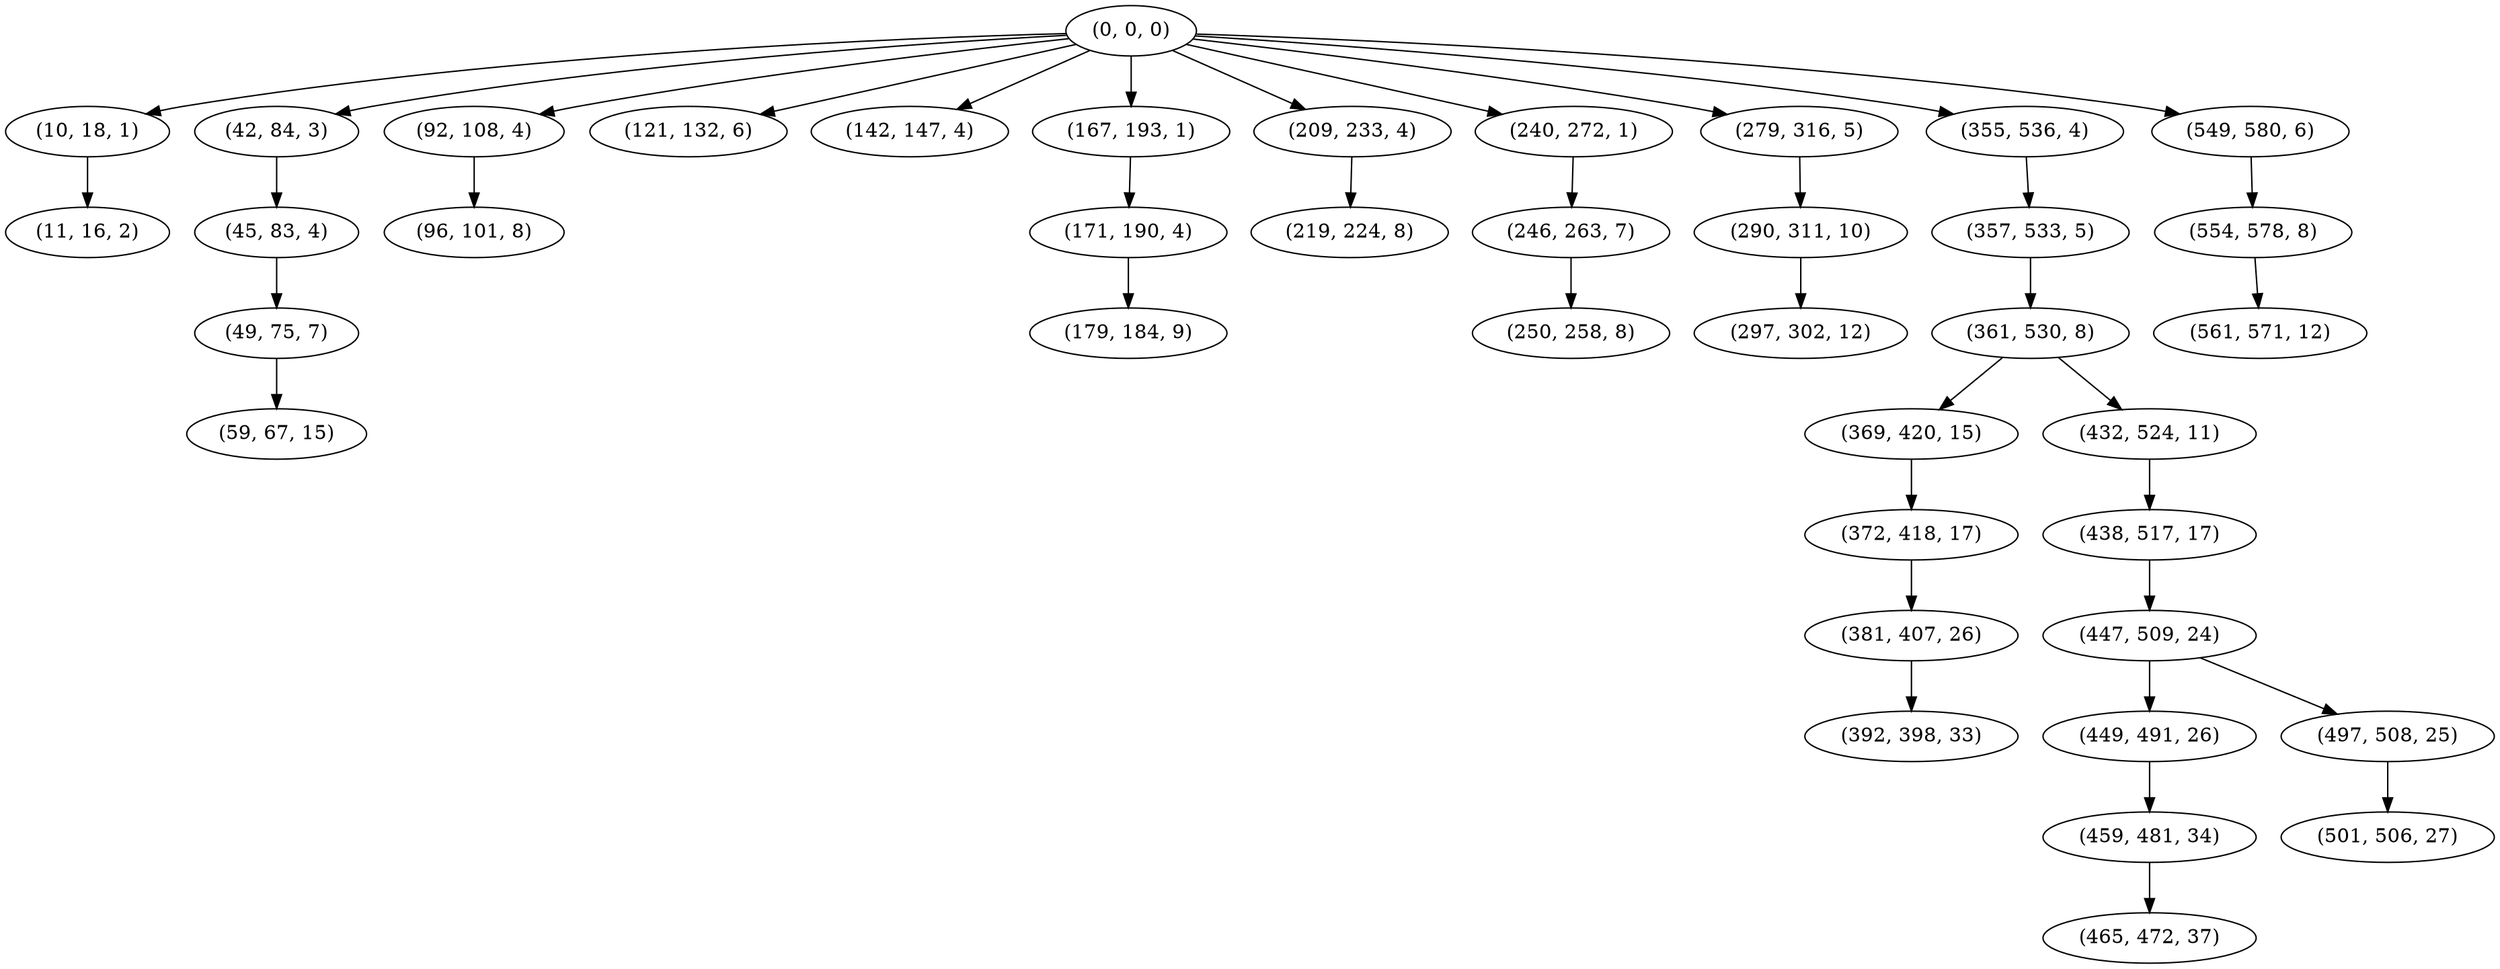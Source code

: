 digraph tree {
    "(0, 0, 0)";
    "(10, 18, 1)";
    "(11, 16, 2)";
    "(42, 84, 3)";
    "(45, 83, 4)";
    "(49, 75, 7)";
    "(59, 67, 15)";
    "(92, 108, 4)";
    "(96, 101, 8)";
    "(121, 132, 6)";
    "(142, 147, 4)";
    "(167, 193, 1)";
    "(171, 190, 4)";
    "(179, 184, 9)";
    "(209, 233, 4)";
    "(219, 224, 8)";
    "(240, 272, 1)";
    "(246, 263, 7)";
    "(250, 258, 8)";
    "(279, 316, 5)";
    "(290, 311, 10)";
    "(297, 302, 12)";
    "(355, 536, 4)";
    "(357, 533, 5)";
    "(361, 530, 8)";
    "(369, 420, 15)";
    "(372, 418, 17)";
    "(381, 407, 26)";
    "(392, 398, 33)";
    "(432, 524, 11)";
    "(438, 517, 17)";
    "(447, 509, 24)";
    "(449, 491, 26)";
    "(459, 481, 34)";
    "(465, 472, 37)";
    "(497, 508, 25)";
    "(501, 506, 27)";
    "(549, 580, 6)";
    "(554, 578, 8)";
    "(561, 571, 12)";
    "(0, 0, 0)" -> "(10, 18, 1)";
    "(0, 0, 0)" -> "(42, 84, 3)";
    "(0, 0, 0)" -> "(92, 108, 4)";
    "(0, 0, 0)" -> "(121, 132, 6)";
    "(0, 0, 0)" -> "(142, 147, 4)";
    "(0, 0, 0)" -> "(167, 193, 1)";
    "(0, 0, 0)" -> "(209, 233, 4)";
    "(0, 0, 0)" -> "(240, 272, 1)";
    "(0, 0, 0)" -> "(279, 316, 5)";
    "(0, 0, 0)" -> "(355, 536, 4)";
    "(0, 0, 0)" -> "(549, 580, 6)";
    "(10, 18, 1)" -> "(11, 16, 2)";
    "(42, 84, 3)" -> "(45, 83, 4)";
    "(45, 83, 4)" -> "(49, 75, 7)";
    "(49, 75, 7)" -> "(59, 67, 15)";
    "(92, 108, 4)" -> "(96, 101, 8)";
    "(167, 193, 1)" -> "(171, 190, 4)";
    "(171, 190, 4)" -> "(179, 184, 9)";
    "(209, 233, 4)" -> "(219, 224, 8)";
    "(240, 272, 1)" -> "(246, 263, 7)";
    "(246, 263, 7)" -> "(250, 258, 8)";
    "(279, 316, 5)" -> "(290, 311, 10)";
    "(290, 311, 10)" -> "(297, 302, 12)";
    "(355, 536, 4)" -> "(357, 533, 5)";
    "(357, 533, 5)" -> "(361, 530, 8)";
    "(361, 530, 8)" -> "(369, 420, 15)";
    "(361, 530, 8)" -> "(432, 524, 11)";
    "(369, 420, 15)" -> "(372, 418, 17)";
    "(372, 418, 17)" -> "(381, 407, 26)";
    "(381, 407, 26)" -> "(392, 398, 33)";
    "(432, 524, 11)" -> "(438, 517, 17)";
    "(438, 517, 17)" -> "(447, 509, 24)";
    "(447, 509, 24)" -> "(449, 491, 26)";
    "(447, 509, 24)" -> "(497, 508, 25)";
    "(449, 491, 26)" -> "(459, 481, 34)";
    "(459, 481, 34)" -> "(465, 472, 37)";
    "(497, 508, 25)" -> "(501, 506, 27)";
    "(549, 580, 6)" -> "(554, 578, 8)";
    "(554, 578, 8)" -> "(561, 571, 12)";
}
